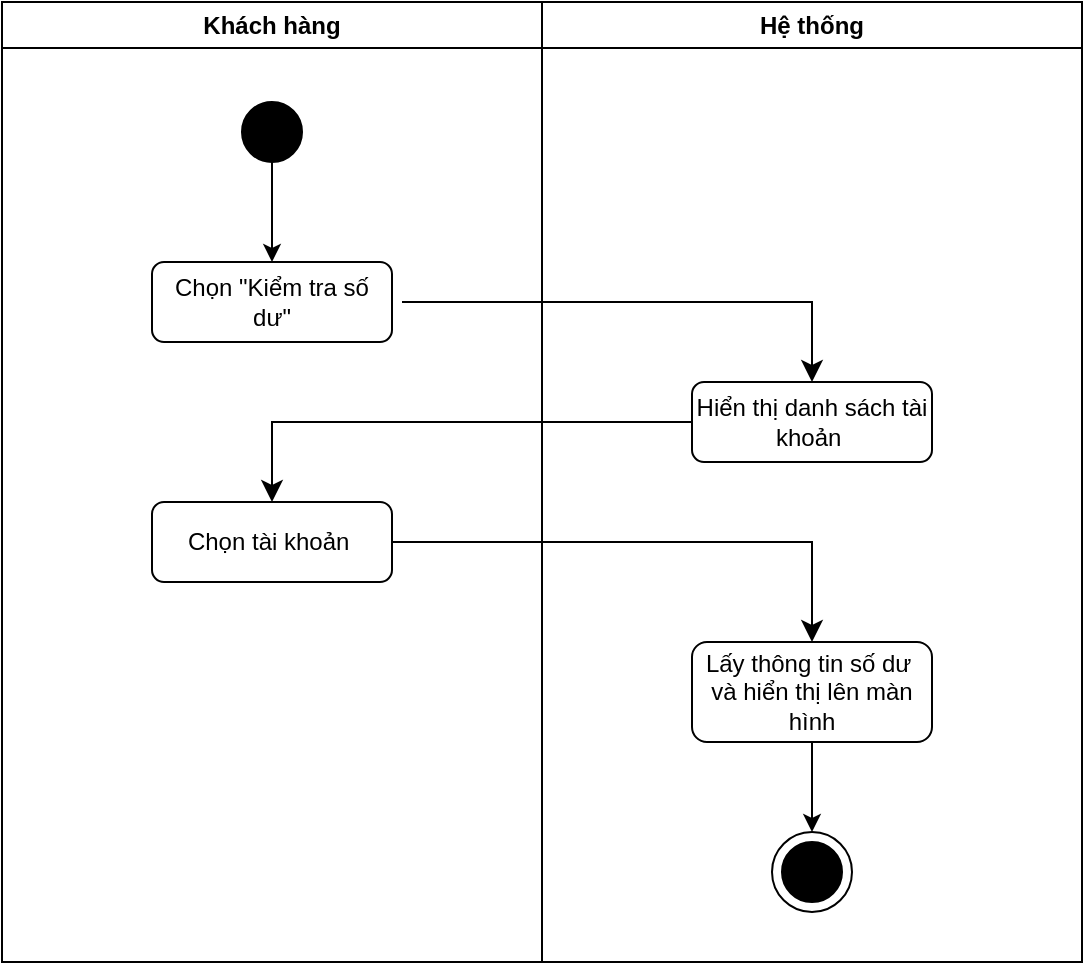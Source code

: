 <mxfile>
    <diagram id="C5RBs43oDa-KdzZeNtuy" name="Page-1">
        <mxGraphModel dx="880" dy="523" grid="1" gridSize="10" guides="1" tooltips="1" connect="1" arrows="1" fold="1" page="1" pageScale="1" pageWidth="827" pageHeight="1169" math="0" shadow="0">
            <root>
                <mxCell id="WIyWlLk6GJQsqaUBKTNV-0"/>
                <mxCell id="WIyWlLk6GJQsqaUBKTNV-1" parent="WIyWlLk6GJQsqaUBKTNV-0"/>
                <mxCell id="v3xGJacCqli5HfHjP1lf-3" value="" style="edgeStyle=orthogonalEdgeStyle;rounded=0;orthogonalLoop=1;jettySize=auto;html=1;exitX=0.5;exitY=1;exitDx=0;exitDy=0;" parent="WIyWlLk6GJQsqaUBKTNV-1" source="v3xGJacCqli5HfHjP1lf-9" target="WIyWlLk6GJQsqaUBKTNV-3" edge="1">
                    <mxGeometry relative="1" as="geometry">
                        <mxPoint x="265" y="170" as="sourcePoint"/>
                    </mxGeometry>
                </mxCell>
                <mxCell id="v3xGJacCqli5HfHjP1lf-9" value="" style="ellipse;fillColor=strokeColor;html=1;" parent="WIyWlLk6GJQsqaUBKTNV-1" vertex="1">
                    <mxGeometry x="200" y="130" width="30" height="30" as="geometry"/>
                </mxCell>
                <mxCell id="v3xGJacCqli5HfHjP1lf-16" value="Khách hàng" style="swimlane;whiteSpace=wrap;html=1;" parent="WIyWlLk6GJQsqaUBKTNV-1" vertex="1">
                    <mxGeometry x="80" y="80" width="270" height="480" as="geometry"/>
                </mxCell>
                <mxCell id="WIyWlLk6GJQsqaUBKTNV-3" value="Chọn &quot;Kiểm tra số dư&quot;" style="rounded=1;whiteSpace=wrap;html=1;fontSize=12;glass=0;strokeWidth=1;shadow=0;" parent="v3xGJacCqli5HfHjP1lf-16" vertex="1">
                    <mxGeometry x="75" y="130" width="120" height="40" as="geometry"/>
                </mxCell>
                <mxCell id="v3xGJacCqli5HfHjP1lf-13" value="Chọn tài khoản&amp;nbsp;" style="rounded=1;whiteSpace=wrap;html=1;fontSize=12;glass=0;strokeWidth=1;shadow=0;" parent="v3xGJacCqli5HfHjP1lf-16" vertex="1">
                    <mxGeometry x="75" y="250" width="120" height="40" as="geometry"/>
                </mxCell>
                <mxCell id="v3xGJacCqli5HfHjP1lf-26" value="Hệ thống" style="swimlane;whiteSpace=wrap;html=1;" parent="WIyWlLk6GJQsqaUBKTNV-1" vertex="1">
                    <mxGeometry x="350" y="80" width="270" height="480" as="geometry"/>
                </mxCell>
                <mxCell id="v3xGJacCqli5HfHjP1lf-12" value="Hiển thị danh sách tài khoản&amp;nbsp;" style="rounded=1;whiteSpace=wrap;html=1;fontSize=12;glass=0;strokeWidth=1;shadow=0;" parent="v3xGJacCqli5HfHjP1lf-26" vertex="1">
                    <mxGeometry x="75" y="190" width="120" height="40" as="geometry"/>
                </mxCell>
                <mxCell id="v3xGJacCqli5HfHjP1lf-14" value="Lấy thông tin số dư&amp;nbsp;&lt;div&gt;và hiển thị lên màn hình&lt;/div&gt;" style="rounded=1;whiteSpace=wrap;html=1;fontSize=12;glass=0;strokeWidth=1;shadow=0;" parent="v3xGJacCqli5HfHjP1lf-26" vertex="1">
                    <mxGeometry x="75" y="320" width="120" height="50" as="geometry"/>
                </mxCell>
                <mxCell id="v3xGJacCqli5HfHjP1lf-35" value="" style="ellipse;whiteSpace=wrap;html=1;aspect=fixed;" parent="v3xGJacCqli5HfHjP1lf-26" vertex="1">
                    <mxGeometry x="115" y="415" width="40" height="40" as="geometry"/>
                </mxCell>
                <mxCell id="v3xGJacCqli5HfHjP1lf-33" value="" style="endArrow=classic;html=1;rounded=0;exitX=0.5;exitY=1;exitDx=0;exitDy=0;entryX=0.5;entryY=0;entryDx=0;entryDy=0;" parent="v3xGJacCqli5HfHjP1lf-26" source="v3xGJacCqli5HfHjP1lf-14" target="v3xGJacCqli5HfHjP1lf-35" edge="1">
                    <mxGeometry width="50" height="50" relative="1" as="geometry">
                        <mxPoint x="-120" y="420" as="sourcePoint"/>
                        <mxPoint x="135" y="400" as="targetPoint"/>
                    </mxGeometry>
                </mxCell>
                <mxCell id="v3xGJacCqli5HfHjP1lf-34" value="" style="ellipse;fillColor=strokeColor;html=1;" parent="v3xGJacCqli5HfHjP1lf-26" vertex="1">
                    <mxGeometry x="120" y="420" width="30" height="30" as="geometry"/>
                </mxCell>
                <mxCell id="v3xGJacCqli5HfHjP1lf-27" value="" style="edgeStyle=segmentEdgeStyle;endArrow=classic;html=1;curved=0;rounded=0;endSize=8;startSize=8;entryX=0.5;entryY=0;entryDx=0;entryDy=0;" parent="WIyWlLk6GJQsqaUBKTNV-1" target="v3xGJacCqli5HfHjP1lf-12" edge="1">
                    <mxGeometry width="50" height="50" relative="1" as="geometry">
                        <mxPoint x="280" y="230" as="sourcePoint"/>
                        <mxPoint x="380" y="280" as="targetPoint"/>
                    </mxGeometry>
                </mxCell>
                <mxCell id="v3xGJacCqli5HfHjP1lf-28" value="" style="edgeStyle=segmentEdgeStyle;endArrow=classic;html=1;curved=0;rounded=0;endSize=8;startSize=8;exitX=0;exitY=0.5;exitDx=0;exitDy=0;entryX=0.5;entryY=0;entryDx=0;entryDy=0;" parent="WIyWlLk6GJQsqaUBKTNV-1" source="v3xGJacCqli5HfHjP1lf-12" target="v3xGJacCqli5HfHjP1lf-13" edge="1">
                    <mxGeometry width="50" height="50" relative="1" as="geometry">
                        <mxPoint x="330" y="330" as="sourcePoint"/>
                        <mxPoint x="380" y="280" as="targetPoint"/>
                    </mxGeometry>
                </mxCell>
                <mxCell id="v3xGJacCqli5HfHjP1lf-31" value="" style="edgeStyle=segmentEdgeStyle;endArrow=classic;html=1;curved=0;rounded=0;endSize=8;startSize=8;exitX=1;exitY=0.5;exitDx=0;exitDy=0;entryX=0.5;entryY=0;entryDx=0;entryDy=0;" parent="WIyWlLk6GJQsqaUBKTNV-1" source="v3xGJacCqli5HfHjP1lf-13" target="v3xGJacCqli5HfHjP1lf-14" edge="1">
                    <mxGeometry width="50" height="50" relative="1" as="geometry">
                        <mxPoint x="330" y="330" as="sourcePoint"/>
                        <mxPoint x="380" y="280" as="targetPoint"/>
                    </mxGeometry>
                </mxCell>
            </root>
        </mxGraphModel>
    </diagram>
</mxfile>
